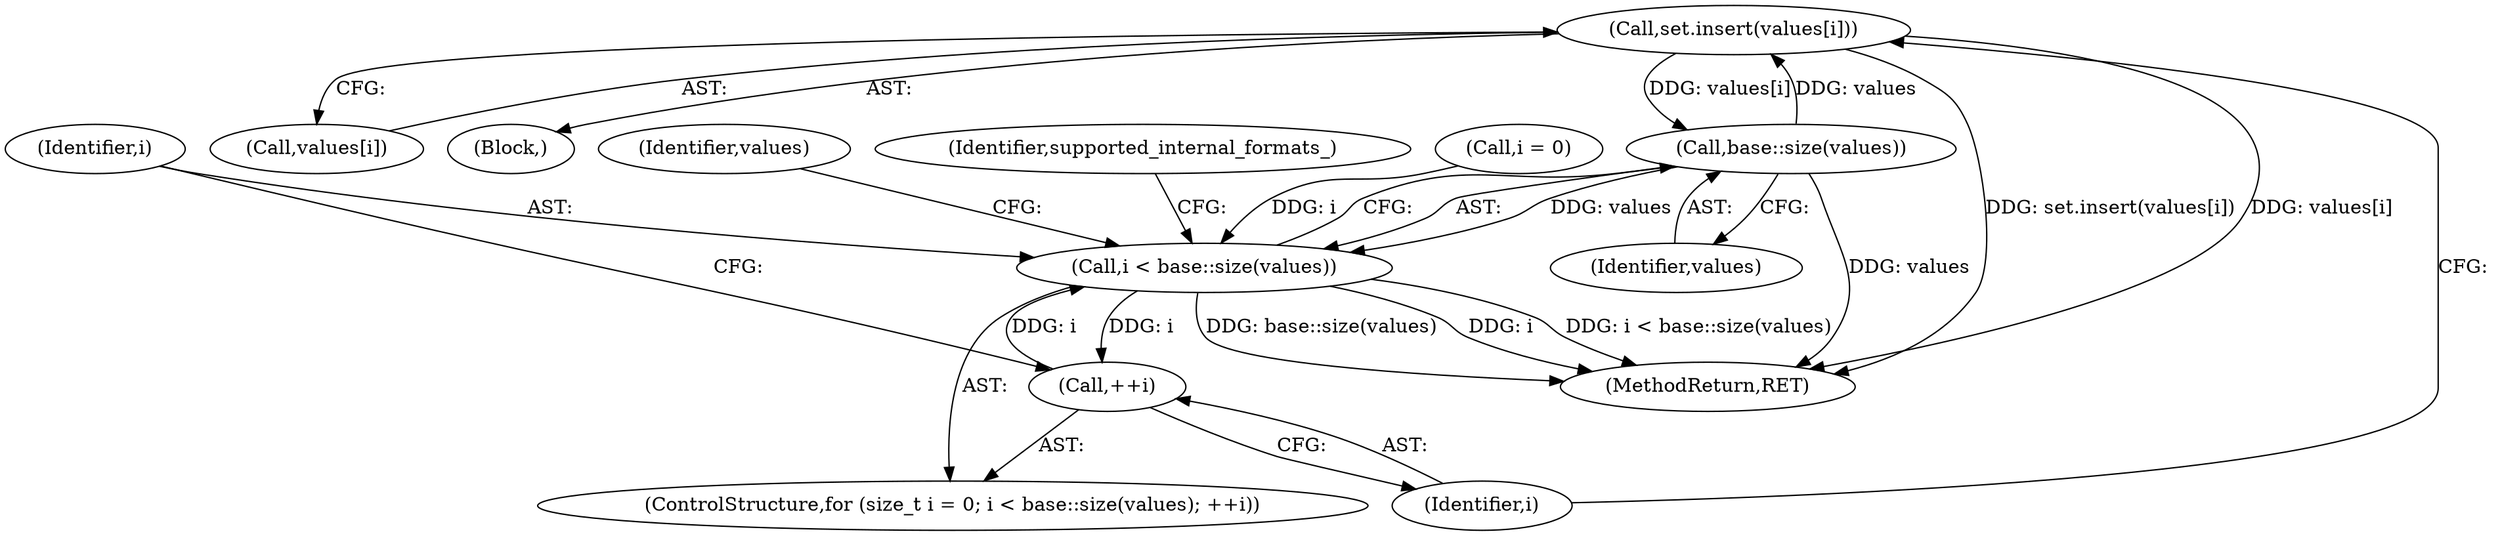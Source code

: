 digraph "0_Chrome_a4150b688a754d3d10d2ca385155b1c95d77d6ae_7@array" {
"1000169" [label="(Call,set.insert(values[i]))"];
"1000164" [label="(Call,base::size(values))"];
"1000169" [label="(Call,set.insert(values[i]))"];
"1000162" [label="(Call,i < base::size(values))"];
"1000166" [label="(Call,++i)"];
"1000167" [label="(Identifier,i)"];
"1000164" [label="(Call,base::size(values))"];
"1000170" [label="(Call,values[i])"];
"1000168" [label="(Block,)"];
"1000162" [label="(Call,i < base::size(values))"];
"1000165" [label="(Identifier,values)"];
"1000194" [label="(MethodReturn,RET)"];
"1000169" [label="(Call,set.insert(values[i]))"];
"1000157" [label="(ControlStructure,for (size_t i = 0; i < base::size(values); ++i))"];
"1000171" [label="(Identifier,values)"];
"1000174" [label="(Identifier,supported_internal_formats_)"];
"1000159" [label="(Call,i = 0)"];
"1000166" [label="(Call,++i)"];
"1000163" [label="(Identifier,i)"];
"1000169" -> "1000168"  [label="AST: "];
"1000169" -> "1000170"  [label="CFG: "];
"1000170" -> "1000169"  [label="AST: "];
"1000167" -> "1000169"  [label="CFG: "];
"1000169" -> "1000194"  [label="DDG: set.insert(values[i])"];
"1000169" -> "1000194"  [label="DDG: values[i]"];
"1000169" -> "1000164"  [label="DDG: values[i]"];
"1000164" -> "1000169"  [label="DDG: values"];
"1000164" -> "1000162"  [label="AST: "];
"1000164" -> "1000165"  [label="CFG: "];
"1000165" -> "1000164"  [label="AST: "];
"1000162" -> "1000164"  [label="CFG: "];
"1000164" -> "1000194"  [label="DDG: values"];
"1000164" -> "1000162"  [label="DDG: values"];
"1000162" -> "1000157"  [label="AST: "];
"1000163" -> "1000162"  [label="AST: "];
"1000171" -> "1000162"  [label="CFG: "];
"1000174" -> "1000162"  [label="CFG: "];
"1000162" -> "1000194"  [label="DDG: base::size(values)"];
"1000162" -> "1000194"  [label="DDG: i"];
"1000162" -> "1000194"  [label="DDG: i < base::size(values)"];
"1000159" -> "1000162"  [label="DDG: i"];
"1000166" -> "1000162"  [label="DDG: i"];
"1000162" -> "1000166"  [label="DDG: i"];
"1000166" -> "1000157"  [label="AST: "];
"1000166" -> "1000167"  [label="CFG: "];
"1000167" -> "1000166"  [label="AST: "];
"1000163" -> "1000166"  [label="CFG: "];
}
